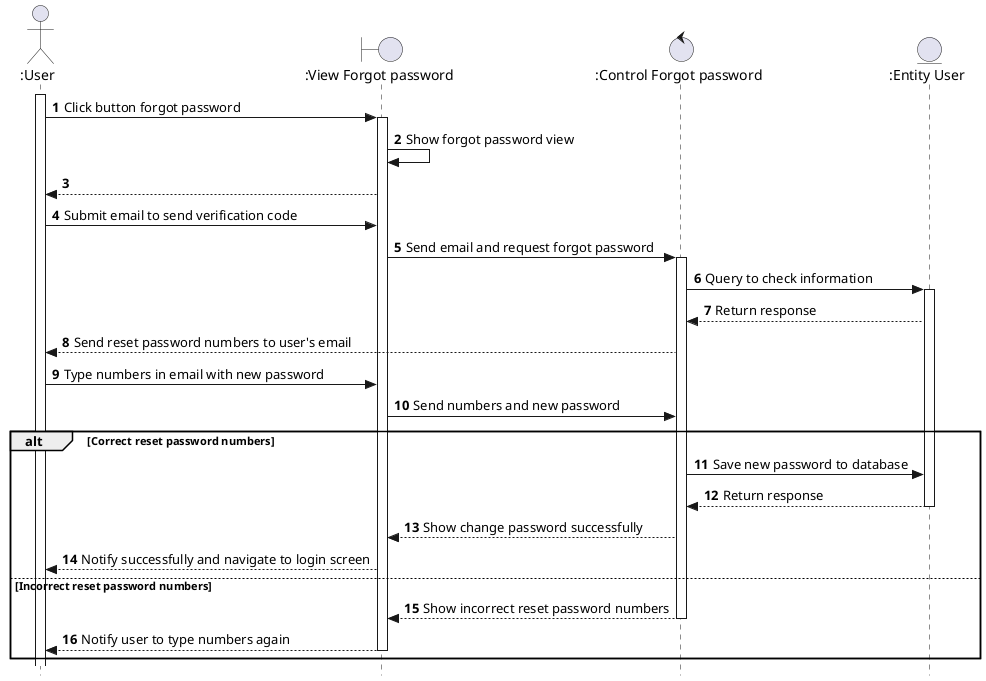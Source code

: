 @startuml

actor ":User" as User
boundary ":View Forgot password" as ClientApp
control ":Control Forgot password" as Control
entity ":Entity User" as Entity
autonumber

activate User
User -> ClientApp: Click button forgot password
activate ClientApp
ClientApp -> ClientApp: Show forgot password view
ClientApp --> User
User -> ClientApp: Submit email to send verification code
ClientApp -> Control: Send email and request forgot password
activate Control
Control -> Entity: Query to check information
activate Entity
Entity --> Control: Return response
Control --> User: Send reset password numbers to user's email
User -> ClientApp: Type numbers in email with new password
ClientApp -> Control: Send numbers and new password

alt Correct reset password numbers 
  Control -> Entity: Save new password to database
  Entity --> Control: Return response
  deactivate Entity
  Control --> ClientApp: Show change password successfully 
  ClientApp --> User: Notify successfully and navigate to login screen
else Incorrect reset password numbers 
  Control --> ClientApp: Show incorrect reset password numbers
  deactivate Control
  ClientApp --> User: Notify user to type numbers again
  deactivate ClientApp
end


skinparam style strictuml
@enduml

